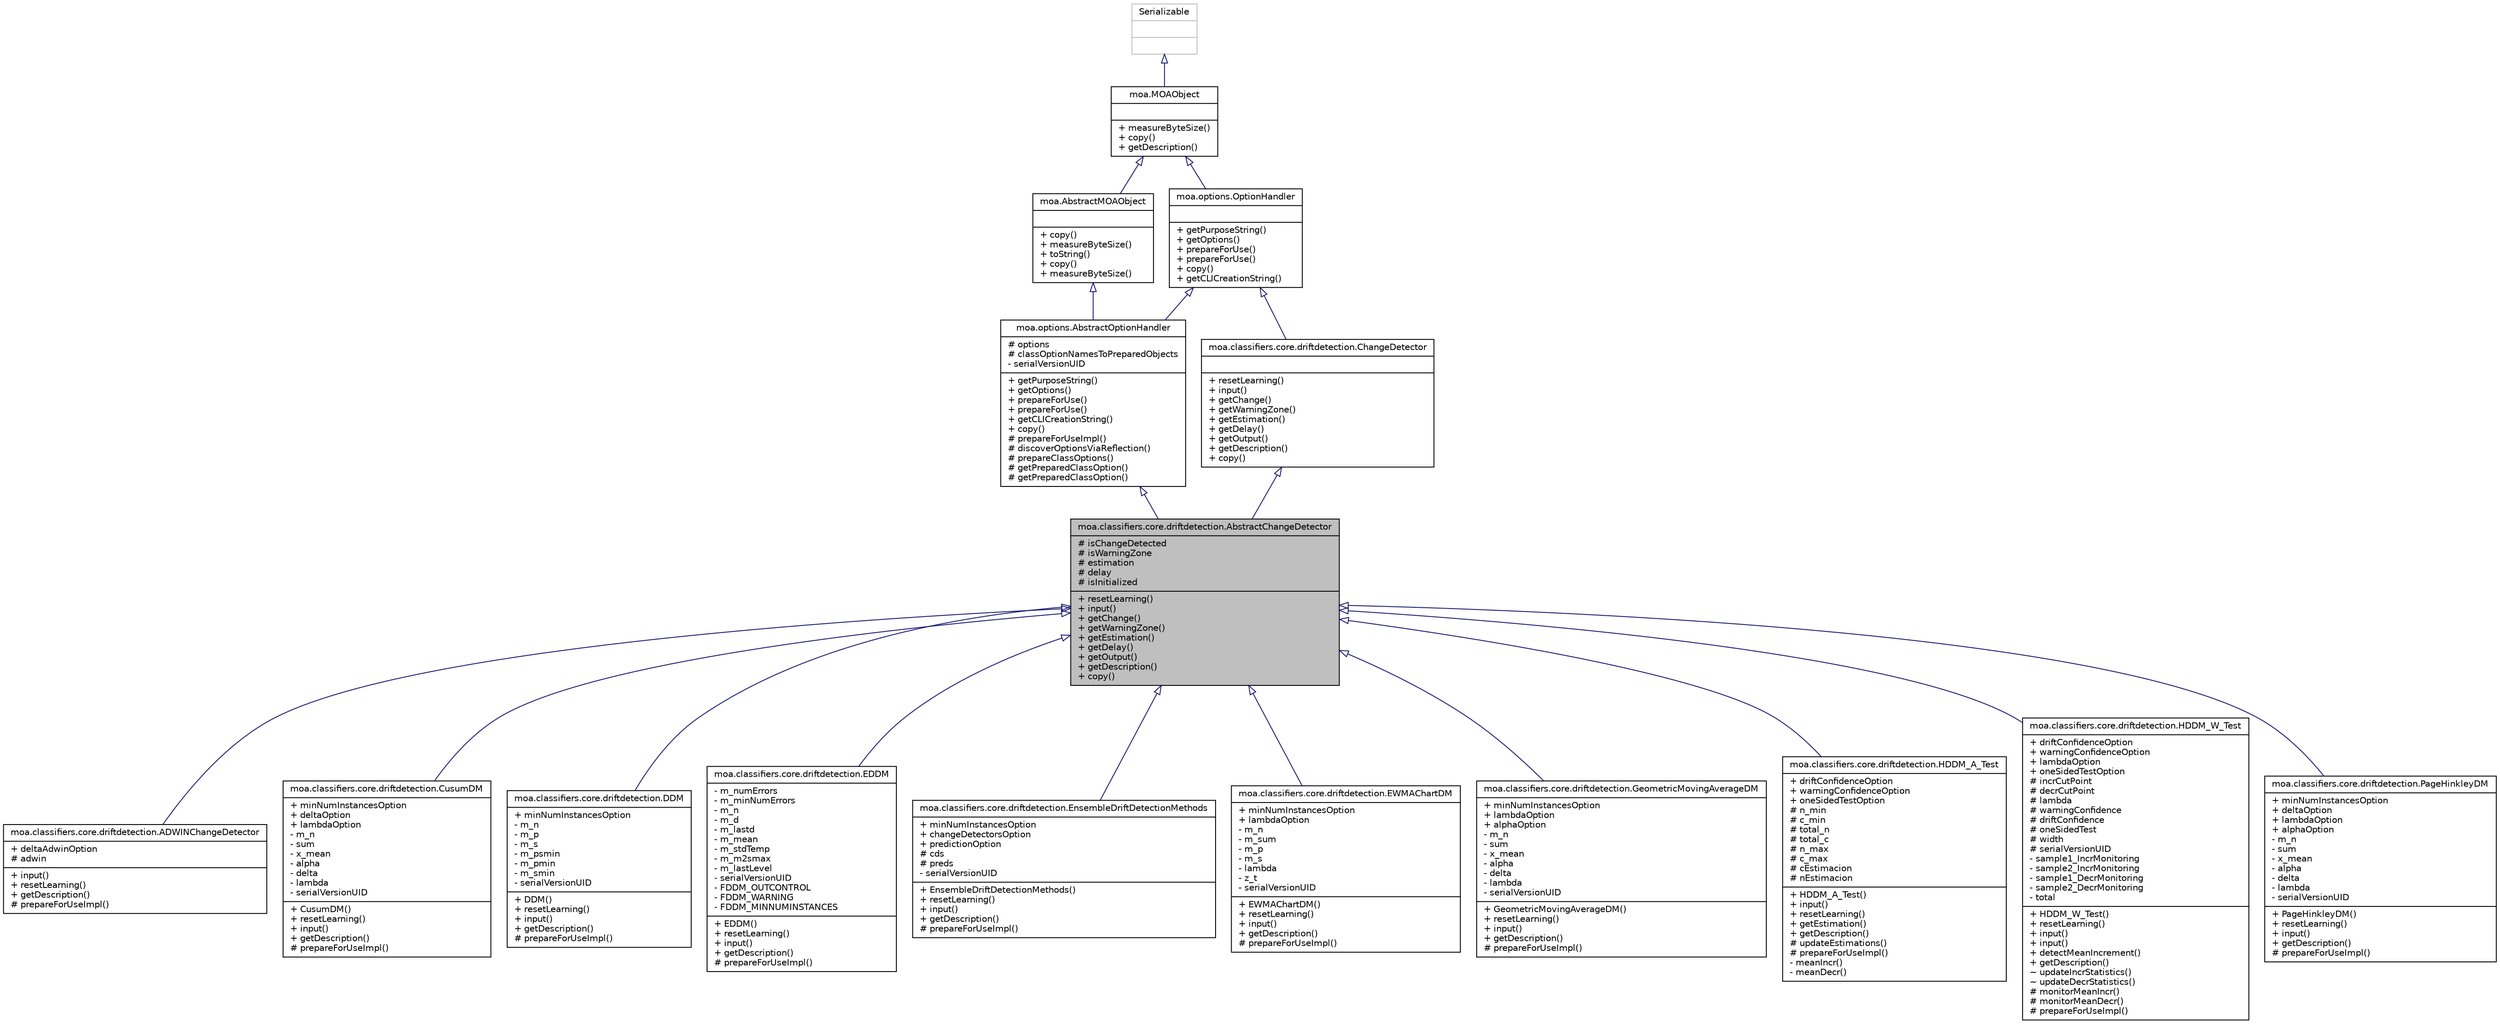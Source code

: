 digraph G
{
  edge [fontname="Helvetica",fontsize="10",labelfontname="Helvetica",labelfontsize="10"];
  node [fontname="Helvetica",fontsize="10",shape=record];
  Node1 [label="{moa.classifiers.core.driftdetection.AbstractChangeDetector\n|# isChangeDetected\l# isWarningZone\l# estimation\l# delay\l# isInitialized\l|+ resetLearning()\l+ input()\l+ getChange()\l+ getWarningZone()\l+ getEstimation()\l+ getDelay()\l+ getOutput()\l+ getDescription()\l+ copy()\l}",height=0.2,width=0.4,color="black", fillcolor="grey75", style="filled" fontcolor="black"];
  Node2 -> Node1 [dir=back,color="midnightblue",fontsize="10",style="solid",arrowtail="empty",fontname="Helvetica"];
  Node2 [label="{moa.options.AbstractOptionHandler\n|# options\l# classOptionNamesToPreparedObjects\l- serialVersionUID\l|+ getPurposeString()\l+ getOptions()\l+ prepareForUse()\l+ prepareForUse()\l+ getCLICreationString()\l+ copy()\l# prepareForUseImpl()\l# discoverOptionsViaReflection()\l# prepareClassOptions()\l# getPreparedClassOption()\l# getPreparedClassOption()\l}",height=0.2,width=0.4,color="black", fillcolor="white", style="filled",URL="$classmoa_1_1options_1_1AbstractOptionHandler.html",tooltip="Abstract Option Handler."];
  Node3 -> Node2 [dir=back,color="midnightblue",fontsize="10",style="solid",arrowtail="empty",fontname="Helvetica"];
  Node3 [label="{moa.AbstractMOAObject\n||+ copy()\l+ measureByteSize()\l+ toString()\l+ copy()\l+ measureByteSize()\l}",height=0.2,width=0.4,color="black", fillcolor="white", style="filled",URL="$classmoa_1_1AbstractMOAObject.html",tooltip="Abstract MOA Object."];
  Node4 -> Node3 [dir=back,color="midnightblue",fontsize="10",style="solid",arrowtail="empty",fontname="Helvetica"];
  Node4 [label="{moa.MOAObject\n||+ measureByteSize()\l+ copy()\l+ getDescription()\l}",height=0.2,width=0.4,color="black", fillcolor="white", style="filled",URL="$interfacemoa_1_1MOAObject.html",tooltip="Interface implemented by classes in MOA, so that all are serializable, can produce..."];
  Node5 -> Node4 [dir=back,color="midnightblue",fontsize="10",style="solid",arrowtail="empty",fontname="Helvetica"];
  Node5 [label="{Serializable\n||}",height=0.2,width=0.4,color="grey75", fillcolor="white", style="filled"];
  Node6 -> Node2 [dir=back,color="midnightblue",fontsize="10",style="solid",arrowtail="empty",fontname="Helvetica"];
  Node6 [label="{moa.options.OptionHandler\n||+ getPurposeString()\l+ getOptions()\l+ prepareForUse()\l+ prepareForUse()\l+ copy()\l+ getCLICreationString()\l}",height=0.2,width=0.4,color="black", fillcolor="white", style="filled",URL="$interfacemoa_1_1options_1_1OptionHandler.html",tooltip="Interface representing an object that handles options or parameters."];
  Node4 -> Node6 [dir=back,color="midnightblue",fontsize="10",style="solid",arrowtail="empty",fontname="Helvetica"];
  Node7 -> Node1 [dir=back,color="midnightblue",fontsize="10",style="solid",arrowtail="empty",fontname="Helvetica"];
  Node7 [label="{moa.classifiers.core.driftdetection.ChangeDetector\n||+ resetLearning()\l+ input()\l+ getChange()\l+ getWarningZone()\l+ getEstimation()\l+ getDelay()\l+ getOutput()\l+ getDescription()\l+ copy()\l}",height=0.2,width=0.4,color="black", fillcolor="white", style="filled",URL="$interfacemoa_1_1classifiers_1_1core_1_1driftdetection_1_1ChangeDetector.html",tooltip="Change Detector interface to implement methods that detects change."];
  Node6 -> Node7 [dir=back,color="midnightblue",fontsize="10",style="solid",arrowtail="empty",fontname="Helvetica"];
  Node1 -> Node8 [dir=back,color="midnightblue",fontsize="10",style="solid",arrowtail="empty",fontname="Helvetica"];
  Node8 [label="{moa.classifiers.core.driftdetection.ADWINChangeDetector\n|+ deltaAdwinOption\l# adwin\l|+ input()\l+ resetLearning()\l+ getDescription()\l# prepareForUseImpl()\l}",height=0.2,width=0.4,color="black", fillcolor="white", style="filled",URL="$classmoa_1_1classifiers_1_1core_1_1driftdetection_1_1ADWINChangeDetector.html",tooltip="Drift detection method based in ADWIN."];
  Node1 -> Node9 [dir=back,color="midnightblue",fontsize="10",style="solid",arrowtail="empty",fontname="Helvetica"];
  Node9 [label="{moa.classifiers.core.driftdetection.CusumDM\n|+ minNumInstancesOption\l+ deltaOption\l+ lambdaOption\l- m_n\l- sum\l- x_mean\l- alpha\l- delta\l- lambda\l- serialVersionUID\l|+ CusumDM()\l+ resetLearning()\l+ input()\l+ getDescription()\l# prepareForUseImpl()\l}",height=0.2,width=0.4,color="black", fillcolor="white", style="filled",URL="$classmoa_1_1classifiers_1_1core_1_1driftdetection_1_1CusumDM.html",tooltip="Drift detection method based in Cusum."];
  Node1 -> Node10 [dir=back,color="midnightblue",fontsize="10",style="solid",arrowtail="empty",fontname="Helvetica"];
  Node10 [label="{moa.classifiers.core.driftdetection.DDM\n|+ minNumInstancesOption\l- m_n\l- m_p\l- m_s\l- m_psmin\l- m_pmin\l- m_smin\l- serialVersionUID\l|+ DDM()\l+ resetLearning()\l+ input()\l+ getDescription()\l# prepareForUseImpl()\l}",height=0.2,width=0.4,color="black", fillcolor="white", style="filled",URL="$classmoa_1_1classifiers_1_1core_1_1driftdetection_1_1DDM.html",tooltip="Drift detection method based in DDM method of Joao Gama SBIA 2004."];
  Node1 -> Node11 [dir=back,color="midnightblue",fontsize="10",style="solid",arrowtail="empty",fontname="Helvetica"];
  Node11 [label="{moa.classifiers.core.driftdetection.EDDM\n|- m_numErrors\l- m_minNumErrors\l- m_n\l- m_d\l- m_lastd\l- m_mean\l- m_stdTemp\l- m_m2smax\l- m_lastLevel\l- serialVersionUID\l- FDDM_OUTCONTROL\l- FDDM_WARNING\l- FDDM_MINNUMINSTANCES\l|+ EDDM()\l+ resetLearning()\l+ input()\l+ getDescription()\l# prepareForUseImpl()\l}",height=0.2,width=0.4,color="black", fillcolor="white", style="filled",URL="$classmoa_1_1classifiers_1_1core_1_1driftdetection_1_1EDDM.html",tooltip="Drift detection method based in EDDM method of Manuel Baena et al."];
  Node1 -> Node12 [dir=back,color="midnightblue",fontsize="10",style="solid",arrowtail="empty",fontname="Helvetica"];
  Node12 [label="{moa.classifiers.core.driftdetection.EnsembleDriftDetectionMethods\n|+ minNumInstancesOption\l+ changeDetectorsOption\l+ predictionOption\l# cds\l# preds\l- serialVersionUID\l|+ EnsembleDriftDetectionMethods()\l+ resetLearning()\l+ input()\l+ getDescription()\l# prepareForUseImpl()\l}",height=0.2,width=0.4,color="black", fillcolor="white", style="filled",URL="$classmoa_1_1classifiers_1_1core_1_1driftdetection_1_1EnsembleDriftDetectionMethods.html",tooltip="Ensemble Drift detection method."];
  Node1 -> Node13 [dir=back,color="midnightblue",fontsize="10",style="solid",arrowtail="empty",fontname="Helvetica"];
  Node13 [label="{moa.classifiers.core.driftdetection.EWMAChartDM\n|+ minNumInstancesOption\l+ lambdaOption\l- m_n\l- m_sum\l- m_p\l- m_s\l- lambda\l- z_t\l- serialVersionUID\l|+ EWMAChartDM()\l+ resetLearning()\l+ input()\l+ getDescription()\l# prepareForUseImpl()\l}",height=0.2,width=0.4,color="black", fillcolor="white", style="filled",URL="$classmoa_1_1classifiers_1_1core_1_1driftdetection_1_1EWMAChartDM.html",tooltip="Drift detection method based in EWMA Charts of Ross, Adams, Tasoulis and Hand 2012..."];
  Node1 -> Node14 [dir=back,color="midnightblue",fontsize="10",style="solid",arrowtail="empty",fontname="Helvetica"];
  Node14 [label="{moa.classifiers.core.driftdetection.GeometricMovingAverageDM\n|+ minNumInstancesOption\l+ lambdaOption\l+ alphaOption\l- m_n\l- sum\l- x_mean\l- alpha\l- delta\l- lambda\l- serialVersionUID\l|+ GeometricMovingAverageDM()\l+ resetLearning()\l+ input()\l+ getDescription()\l# prepareForUseImpl()\l}",height=0.2,width=0.4,color="black", fillcolor="white", style="filled",URL="$classmoa_1_1classifiers_1_1core_1_1driftdetection_1_1GeometricMovingAverageDM.html",tooltip="Drift detection method based in Geometric Moving Average Test."];
  Node1 -> Node15 [dir=back,color="midnightblue",fontsize="10",style="solid",arrowtail="empty",fontname="Helvetica"];
  Node15 [label="{moa.classifiers.core.driftdetection.HDDM_A_Test\n|+ driftConfidenceOption\l+ warningConfidenceOption\l+ oneSidedTestOption\l# n_min\l# c_min\l# total_n\l# total_c\l# n_max\l# c_max\l# cEstimacion\l# nEstimacion\l|+ HDDM_A_Test()\l+ input()\l+ resetLearning()\l+ getEstimation()\l+ getDescription()\l# updateEstimations()\l# prepareForUseImpl()\l- meanIncr()\l- meanDecr()\l}",height=0.2,width=0.4,color="black", fillcolor="white", style="filled",URL="$classmoa_1_1classifiers_1_1core_1_1driftdetection_1_1HDDM__A__Test.html"];
  Node1 -> Node16 [dir=back,color="midnightblue",fontsize="10",style="solid",arrowtail="empty",fontname="Helvetica"];
  Node16 [label="{moa.classifiers.core.driftdetection.HDDM_W_Test\n|+ driftConfidenceOption\l+ warningConfidenceOption\l+ lambdaOption\l+ oneSidedTestOption\l# incrCutPoint\l# decrCutPoint\l# lambda\l# warningConfidence\l# driftConfidence\l# oneSidedTest\l# width\l# serialVersionUID\l- sample1_IncrMonitoring\l- sample2_IncrMonitoring\l- sample1_DecrMonitoring\l- sample2_DecrMonitoring\l- total\l|+ HDDM_W_Test()\l+ resetLearning()\l+ input()\l+ input()\l+ detectMeanIncrement()\l+ getDescription()\l~ updateIncrStatistics()\l~ updateDecrStatistics()\l# monitorMeanIncr()\l# monitorMeanDecr()\l# prepareForUseImpl()\l}",height=0.2,width=0.4,color="black", fillcolor="white", style="filled",URL="$classmoa_1_1classifiers_1_1core_1_1driftdetection_1_1HDDM__W__Test.html"];
  Node1 -> Node17 [dir=back,color="midnightblue",fontsize="10",style="solid",arrowtail="empty",fontname="Helvetica"];
  Node17 [label="{moa.classifiers.core.driftdetection.PageHinkleyDM\n|+ minNumInstancesOption\l+ deltaOption\l+ lambdaOption\l+ alphaOption\l- m_n\l- sum\l- x_mean\l- alpha\l- delta\l- lambda\l- serialVersionUID\l|+ PageHinkleyDM()\l+ resetLearning()\l+ input()\l+ getDescription()\l# prepareForUseImpl()\l}",height=0.2,width=0.4,color="black", fillcolor="white", style="filled",URL="$classmoa_1_1classifiers_1_1core_1_1driftdetection_1_1PageHinkleyDM.html",tooltip="Drift detection method based in Page Hinkley Test."];
}
